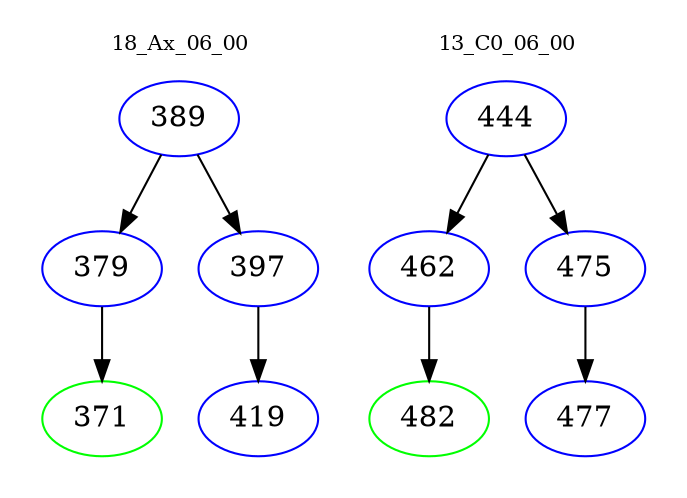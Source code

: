 digraph{
subgraph cluster_0 {
color = white
label = "18_Ax_06_00";
fontsize=10;
T0_389 [label="389", color="blue"]
T0_389 -> T0_379 [color="black"]
T0_379 [label="379", color="blue"]
T0_379 -> T0_371 [color="black"]
T0_371 [label="371", color="green"]
T0_389 -> T0_397 [color="black"]
T0_397 [label="397", color="blue"]
T0_397 -> T0_419 [color="black"]
T0_419 [label="419", color="blue"]
}
subgraph cluster_1 {
color = white
label = "13_C0_06_00";
fontsize=10;
T1_444 [label="444", color="blue"]
T1_444 -> T1_462 [color="black"]
T1_462 [label="462", color="blue"]
T1_462 -> T1_482 [color="black"]
T1_482 [label="482", color="green"]
T1_444 -> T1_475 [color="black"]
T1_475 [label="475", color="blue"]
T1_475 -> T1_477 [color="black"]
T1_477 [label="477", color="blue"]
}
}
